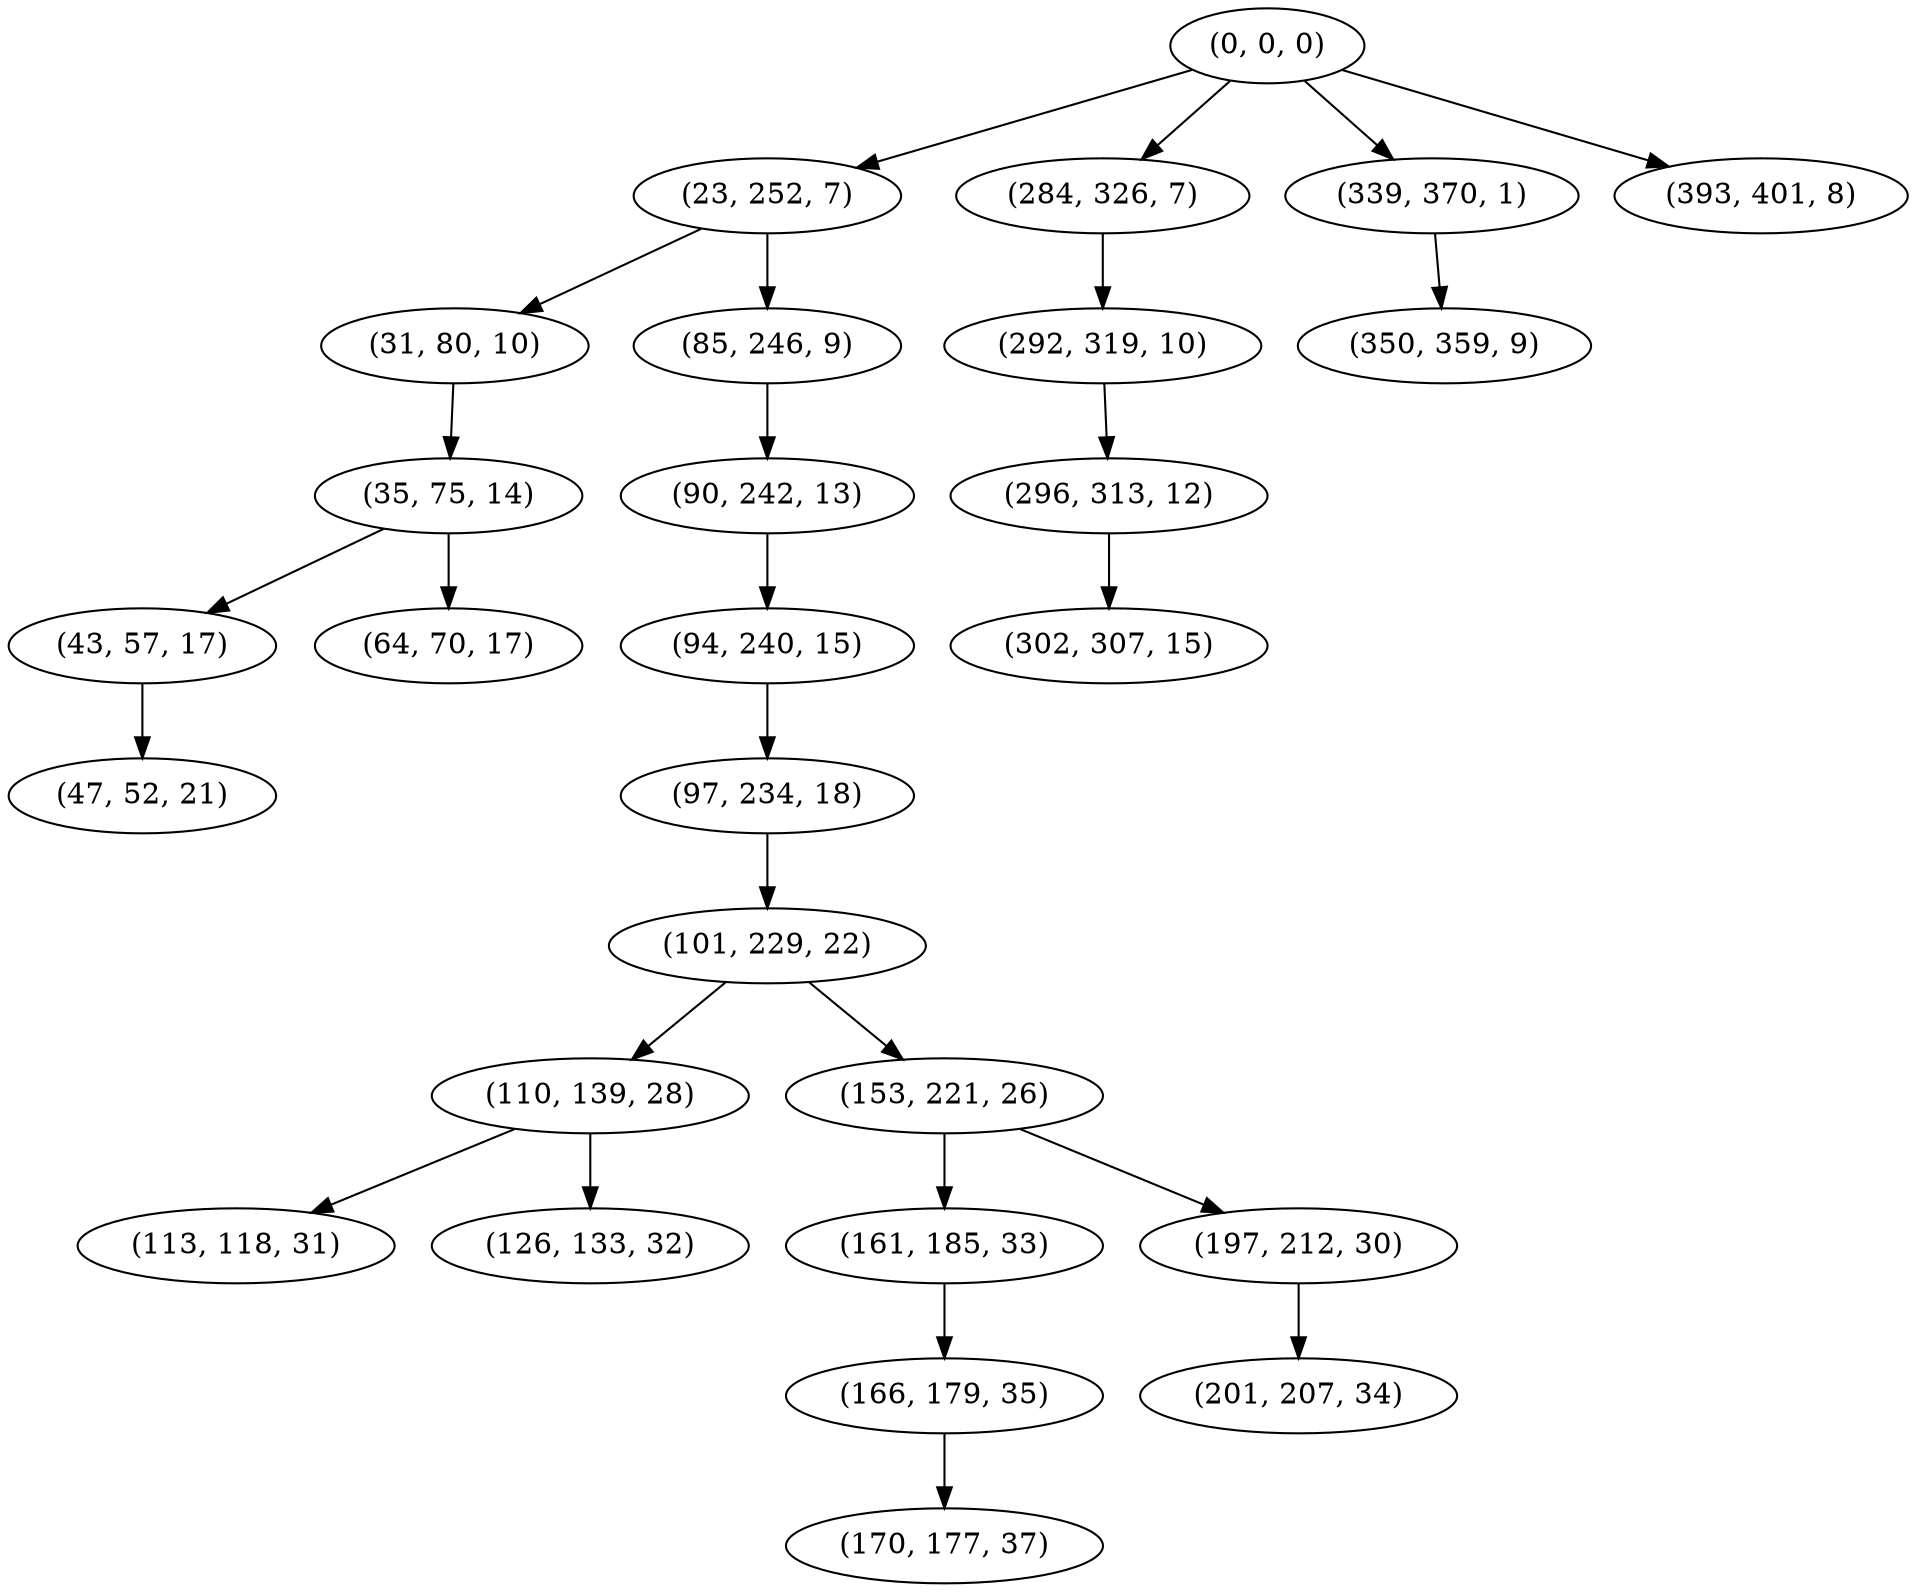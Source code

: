 digraph tree {
    "(0, 0, 0)";
    "(23, 252, 7)";
    "(31, 80, 10)";
    "(35, 75, 14)";
    "(43, 57, 17)";
    "(47, 52, 21)";
    "(64, 70, 17)";
    "(85, 246, 9)";
    "(90, 242, 13)";
    "(94, 240, 15)";
    "(97, 234, 18)";
    "(101, 229, 22)";
    "(110, 139, 28)";
    "(113, 118, 31)";
    "(126, 133, 32)";
    "(153, 221, 26)";
    "(161, 185, 33)";
    "(166, 179, 35)";
    "(170, 177, 37)";
    "(197, 212, 30)";
    "(201, 207, 34)";
    "(284, 326, 7)";
    "(292, 319, 10)";
    "(296, 313, 12)";
    "(302, 307, 15)";
    "(339, 370, 1)";
    "(350, 359, 9)";
    "(393, 401, 8)";
    "(0, 0, 0)" -> "(23, 252, 7)";
    "(0, 0, 0)" -> "(284, 326, 7)";
    "(0, 0, 0)" -> "(339, 370, 1)";
    "(0, 0, 0)" -> "(393, 401, 8)";
    "(23, 252, 7)" -> "(31, 80, 10)";
    "(23, 252, 7)" -> "(85, 246, 9)";
    "(31, 80, 10)" -> "(35, 75, 14)";
    "(35, 75, 14)" -> "(43, 57, 17)";
    "(35, 75, 14)" -> "(64, 70, 17)";
    "(43, 57, 17)" -> "(47, 52, 21)";
    "(85, 246, 9)" -> "(90, 242, 13)";
    "(90, 242, 13)" -> "(94, 240, 15)";
    "(94, 240, 15)" -> "(97, 234, 18)";
    "(97, 234, 18)" -> "(101, 229, 22)";
    "(101, 229, 22)" -> "(110, 139, 28)";
    "(101, 229, 22)" -> "(153, 221, 26)";
    "(110, 139, 28)" -> "(113, 118, 31)";
    "(110, 139, 28)" -> "(126, 133, 32)";
    "(153, 221, 26)" -> "(161, 185, 33)";
    "(153, 221, 26)" -> "(197, 212, 30)";
    "(161, 185, 33)" -> "(166, 179, 35)";
    "(166, 179, 35)" -> "(170, 177, 37)";
    "(197, 212, 30)" -> "(201, 207, 34)";
    "(284, 326, 7)" -> "(292, 319, 10)";
    "(292, 319, 10)" -> "(296, 313, 12)";
    "(296, 313, 12)" -> "(302, 307, 15)";
    "(339, 370, 1)" -> "(350, 359, 9)";
}
